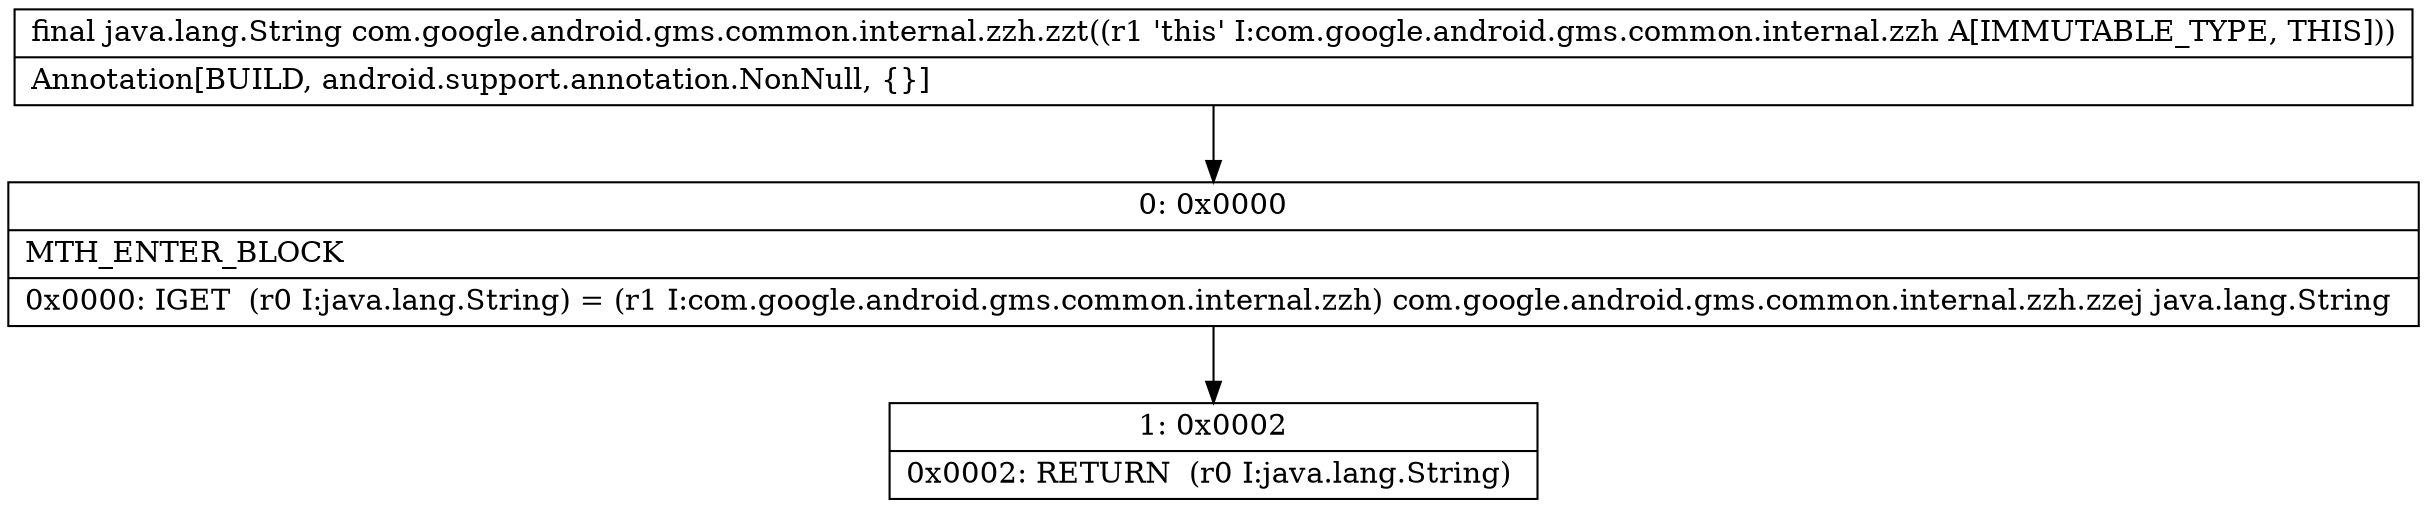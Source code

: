 digraph "CFG forcom.google.android.gms.common.internal.zzh.zzt()Ljava\/lang\/String;" {
Node_0 [shape=record,label="{0\:\ 0x0000|MTH_ENTER_BLOCK\l|0x0000: IGET  (r0 I:java.lang.String) = (r1 I:com.google.android.gms.common.internal.zzh) com.google.android.gms.common.internal.zzh.zzej java.lang.String \l}"];
Node_1 [shape=record,label="{1\:\ 0x0002|0x0002: RETURN  (r0 I:java.lang.String) \l}"];
MethodNode[shape=record,label="{final java.lang.String com.google.android.gms.common.internal.zzh.zzt((r1 'this' I:com.google.android.gms.common.internal.zzh A[IMMUTABLE_TYPE, THIS]))  | Annotation[BUILD, android.support.annotation.NonNull, \{\}]\l}"];
MethodNode -> Node_0;
Node_0 -> Node_1;
}

